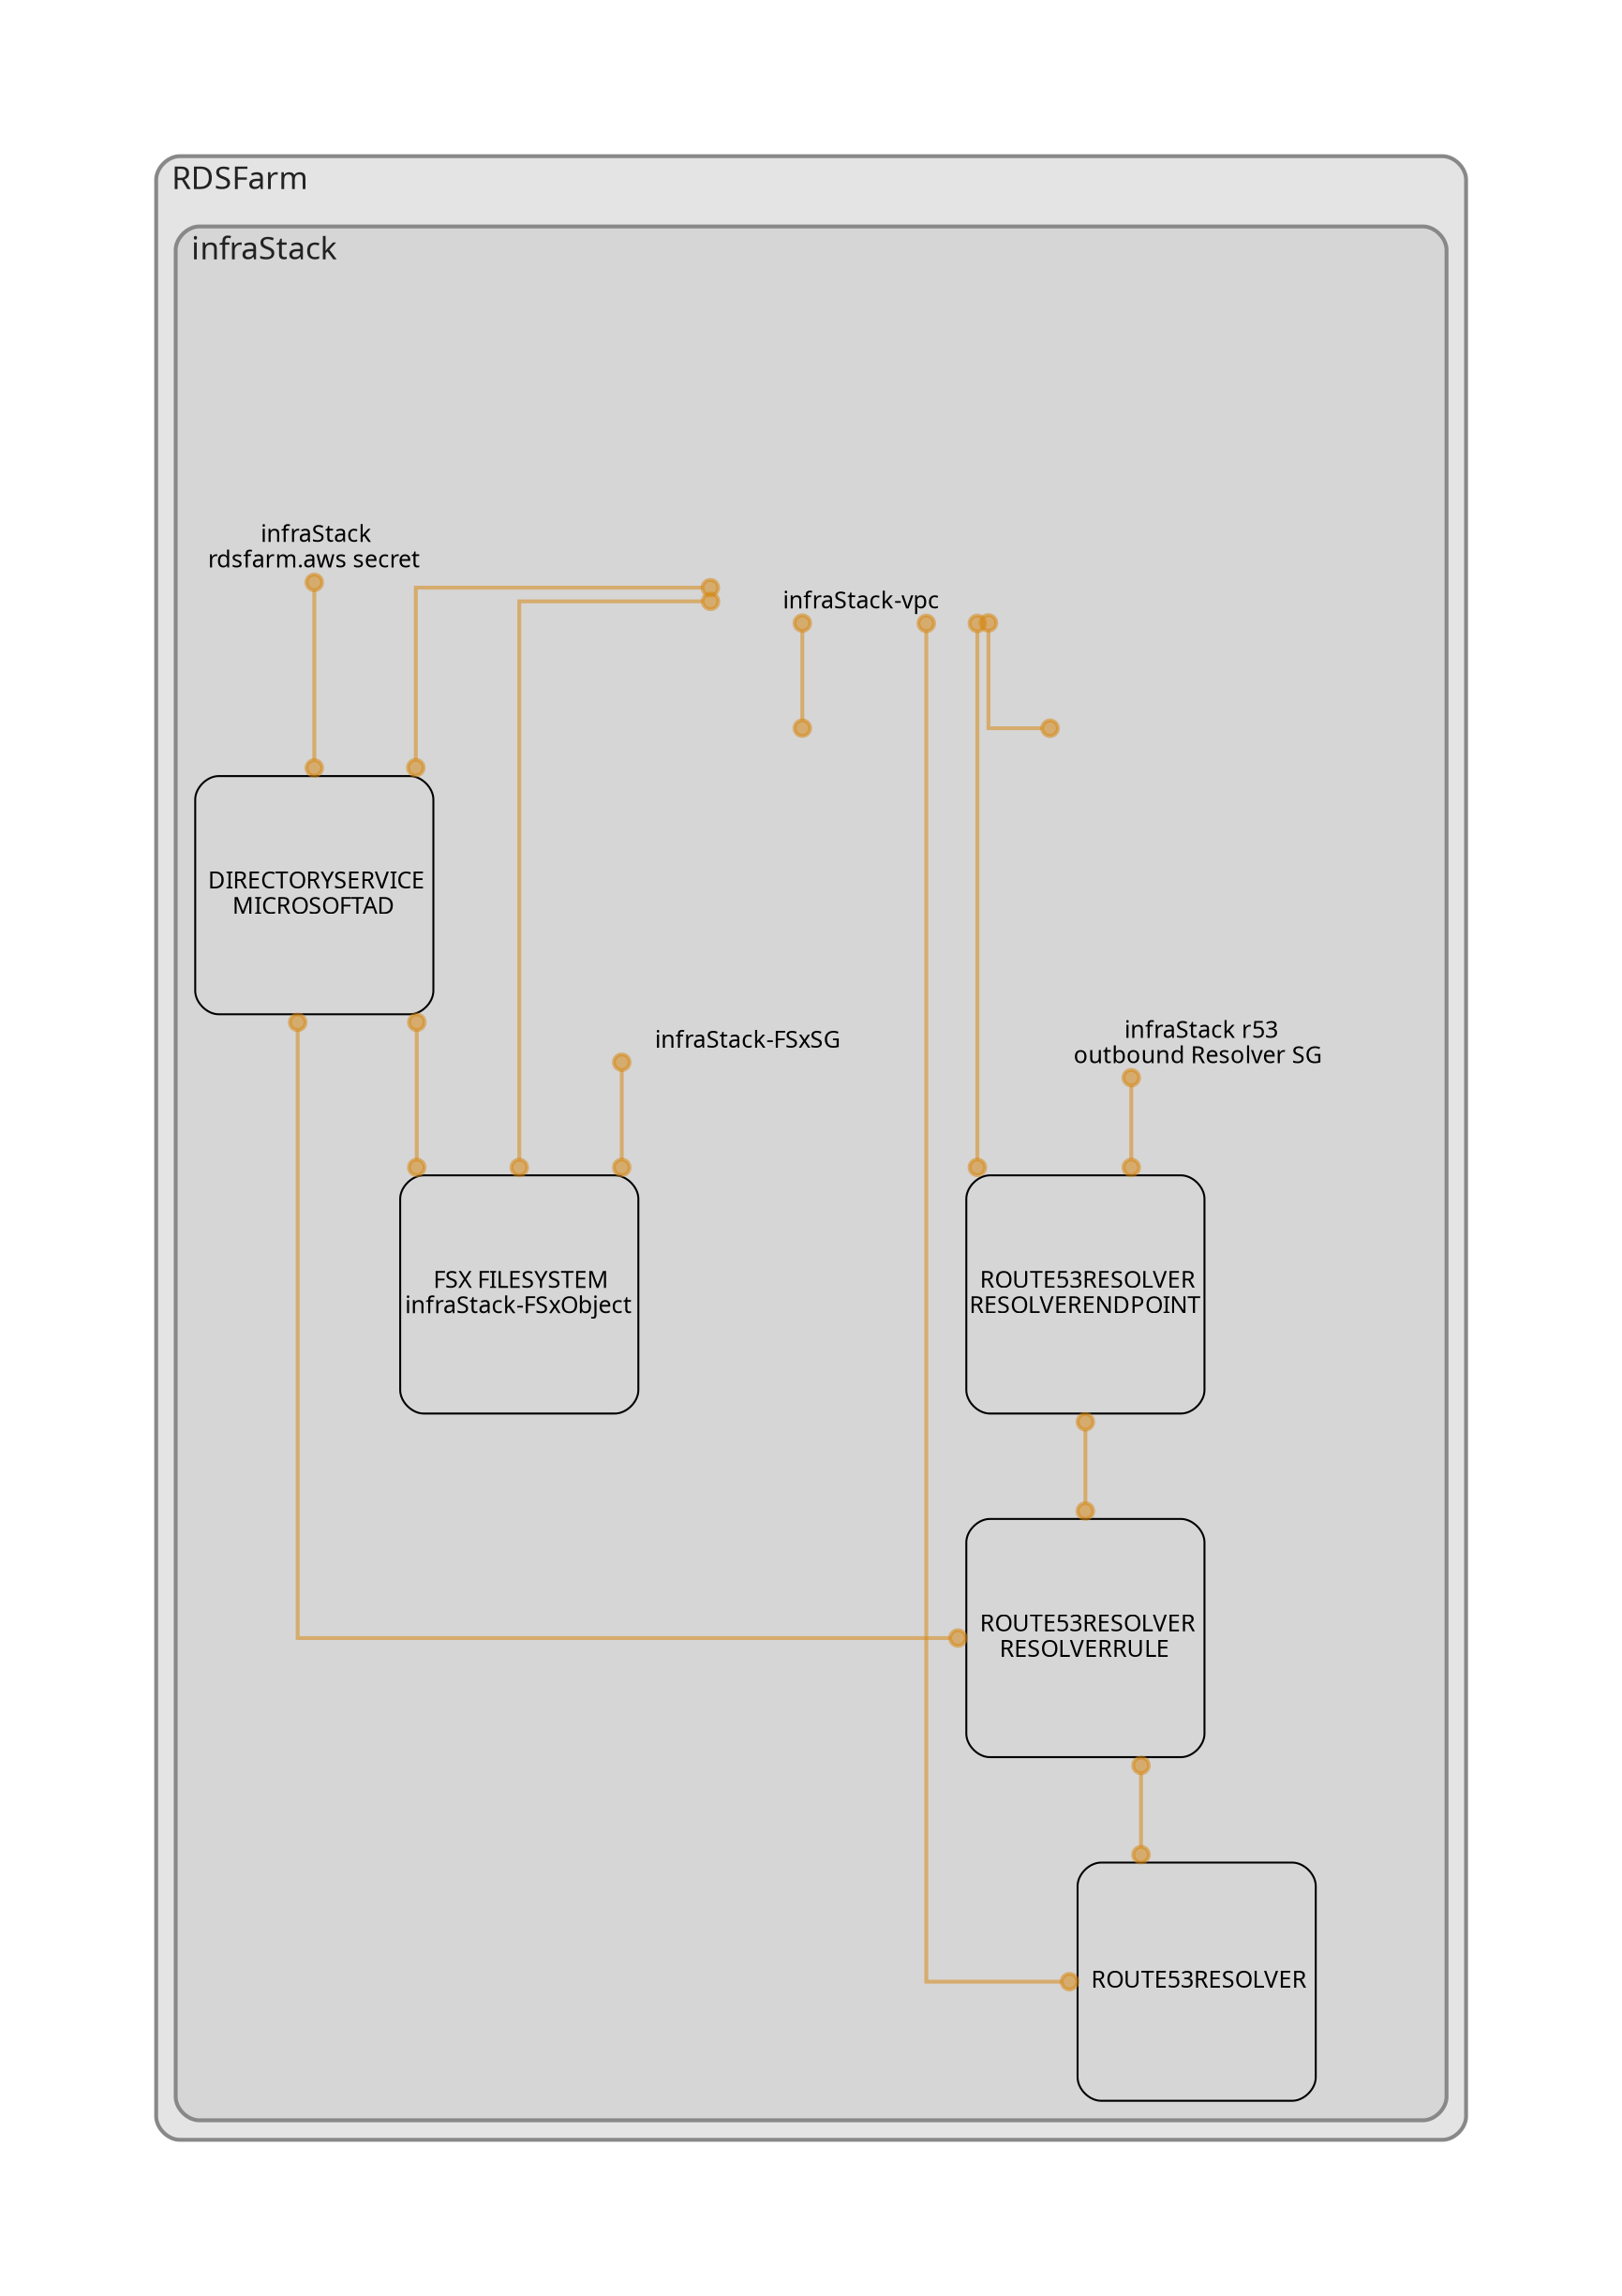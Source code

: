 digraph "Diagram" {
  splines = "ortho";
  pad = "1.0";
  nodesep = "0.60";
  ranksep = "0.75";
  fontname = "Sans-Serif";
  fontsize = "15";
  dpi = "200";
  rankdir = "BT";
  compound = "true";
  fontcolor = "#222222";
  edge [
    color = "#D5871488",
    penwidth = 2,
    arrowhead = "dot",
    arrowtail = "dot",
  ];
  node [
    shape = "box",
    style = "rounded",
    fixedsize = true,
    width = 1.7,
    height = 1.7,
    labelloc = "c",
    imagescale = true,
    fontname = "Sans-Serif",
    fontsize = 8,
    margin = 8,
  ];
  subgraph "RDSFarm" {
    subgraph "cluster-SubGraph.RDSFarm" {
      graph [
        label = "RDSFarm",
        labelloc = "b",
        labeljust = "l",
        margin = "10",
        fontsize = "16",
        penwidth = "2",
        pencolor = "#888888",
        style = "filled,rounded",
        fillcolor = "#e4e4e4",
      ];
      subgraph "cluster-SubGraph.infraStack" {
        graph [
          label = "infraStack",
          labelloc = "b",
          labeljust = "l",
          margin = "10",
          fontsize = "16",
          penwidth = "2",
          pencolor = "#888888",
          style = "filled,rounded",
          fillcolor = "#d6d6d6",
        ];
        "RDSFarm/infraStack/infraStack-vpc" [
          label = " infraStack-vpc",
          fontsize = 12,
          image = "/Users/dudutwizer/local_code/Windows_RDS_Farm_With_CDK/node_modules/cdk-dia/icons/aws/Service/Arch_Networking-Content/64/Arch_Amazon-Virtual-Private-Cloud_64@5x.png",
          imagescale = "true",
          imagepos = "tc",
          penwidth = "0",
          shape = "node",
          fixedsize = "true",
          labelloc = "b",
          width = 2,
          height = 2.266,
        ];
        "RDSFarm/infraStack/infraStack-rdsfarm.aws-secret" [
          label = " infraStack\nrdsfarm.aws secret",
          fontsize = 12,
          image = "/Users/dudutwizer/local_code/Windows_RDS_Farm_With_CDK/node_modules/cdk-dia/icons/aws/Service/Arch_Security-Identity-Compliance/64/Arch_AWS-Secrets-Manager_64@5x.png",
          imagescale = "true",
          imagepos = "tc",
          penwidth = "0",
          shape = "node",
          fixedsize = "true",
          labelloc = "b",
          width = 1.2,
          height = 1.682,
        ];
        "RDSFarm/infraStack/infraStack-managedDirectoryObject" [
          label = " DIRECTORYSERVICE\nMICROSOFTAD",
          fontsize = 12,
        ];
        "RDSFarm/infraStack/infraStack-r53-outbound-Resolver-SG" [
          label = " infraStack r53\noutbound Resolver SG",
          fontsize = 12,
          image = "/Users/dudutwizer/local_code/Windows_RDS_Farm_With_CDK/node_modules/cdk-dia/icons/aws/security_group.png",
          imagescale = "true",
          imagepos = "tc",
          penwidth = "0",
          shape = "node",
          fixedsize = "true",
          labelloc = "b",
          width = 2,
          height = 2.4819999999999998,
        ];
        "RDSFarm/infraStack/infraStack-r53-endpoint" [
          label = " ROUTE53RESOLVER\nRESOLVERENDPOINT",
          fontsize = 12,
        ];
        "RDSFarm/infraStack/infraStack-r53-resolver-rules" [
          label = " ROUTE53RESOLVER\nRESOLVERRULE",
          fontsize = 12,
        ];
        "RDSFarm/infraStack/infraStack-r53-resolver-association" [
          label = " ROUTE53RESOLVER",
          fontsize = 12,
        ];
        "RDSFarm/infraStack/infraStack-FSxSG" [
          label = " infraStack-FSxSG",
          fontsize = 12,
          image = "/Users/dudutwizer/local_code/Windows_RDS_Farm_With_CDK/node_modules/cdk-dia/icons/aws/security_group.png",
          imagescale = "true",
          imagepos = "tc",
          penwidth = "0",
          shape = "node",
          fixedsize = "true",
          labelloc = "b",
          width = 2,
          height = 2.266,
        ];
        "RDSFarm/infraStack/infraStack-FSxObject" [
          label = " FSX FILESYSTEM\ninfraStack-FSxObject",
          fontsize = 12,
        ];
      }
    }
  }
  "RDSFarm/infraStack/infraStack-managedDirectoryObject" -> "RDSFarm/infraStack/infraStack-vpc" [
    dir = "both",
  ];
  "RDSFarm/infraStack/infraStack-managedDirectoryObject" -> "RDSFarm/infraStack/infraStack-rdsfarm.aws-secret" [
    dir = "both",
  ];
  "RDSFarm/infraStack/infraStack-r53-outbound-Resolver-SG" -> "RDSFarm/infraStack/infraStack-vpc" [
    dir = "both",
  ];
  "RDSFarm/infraStack/infraStack-r53-endpoint" -> "RDSFarm/infraStack/infraStack-vpc" [
    dir = "both",
  ];
  "RDSFarm/infraStack/infraStack-r53-endpoint" -> "RDSFarm/infraStack/infraStack-r53-outbound-Resolver-SG" [
    dir = "both",
  ];
  "RDSFarm/infraStack/infraStack-r53-resolver-rules" -> "RDSFarm/infraStack/infraStack-r53-endpoint" [
    dir = "both",
  ];
  "RDSFarm/infraStack/infraStack-r53-resolver-rules" -> "RDSFarm/infraStack/infraStack-managedDirectoryObject" [
    dir = "both",
  ];
  "RDSFarm/infraStack/infraStack-r53-resolver-association" -> "RDSFarm/infraStack/infraStack-r53-resolver-rules" [
    dir = "both",
  ];
  "RDSFarm/infraStack/infraStack-r53-resolver-association" -> "RDSFarm/infraStack/infraStack-vpc" [
    dir = "both",
  ];
  "RDSFarm/infraStack/infraStack-FSxSG" -> "RDSFarm/infraStack/infraStack-vpc" [
    dir = "both",
  ];
  "RDSFarm/infraStack/infraStack-FSxObject" -> "RDSFarm/infraStack/infraStack-managedDirectoryObject" [
    dir = "both",
  ];
  "RDSFarm/infraStack/infraStack-FSxObject" -> "RDSFarm/infraStack/infraStack-vpc" [
    dir = "both",
  ];
  "RDSFarm/infraStack/infraStack-FSxObject" -> "RDSFarm/infraStack/infraStack-FSxSG" [
    dir = "both",
  ];
}